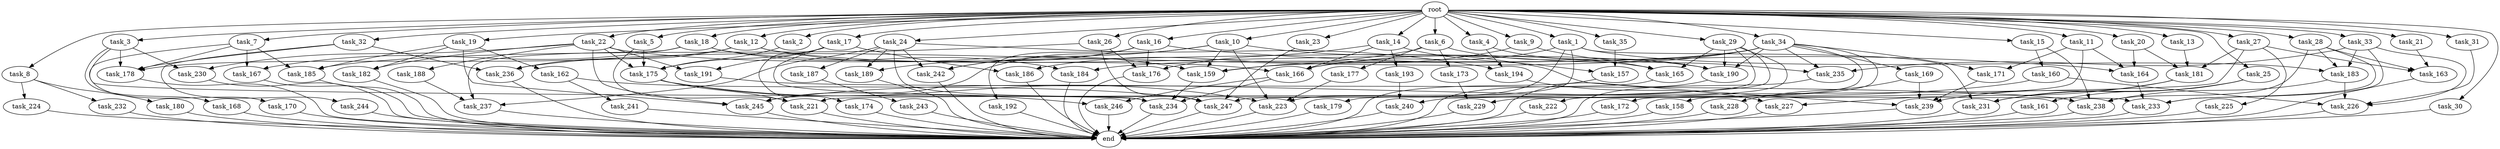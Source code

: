digraph G {
  root [size="0.000000"];
  task_1 [size="2.048000"];
  task_2 [size="2.048000"];
  task_3 [size="2.048000"];
  task_4 [size="2.048000"];
  task_5 [size="2.048000"];
  task_6 [size="2.048000"];
  task_7 [size="2.048000"];
  task_8 [size="2.048000"];
  task_9 [size="2.048000"];
  task_10 [size="2.048000"];
  task_11 [size="2.048000"];
  task_12 [size="2.048000"];
  task_13 [size="2.048000"];
  task_14 [size="2.048000"];
  task_15 [size="2.048000"];
  task_16 [size="2.048000"];
  task_17 [size="2.048000"];
  task_18 [size="2.048000"];
  task_19 [size="2.048000"];
  task_20 [size="2.048000"];
  task_21 [size="2.048000"];
  task_22 [size="2.048000"];
  task_23 [size="2.048000"];
  task_24 [size="2.048000"];
  task_25 [size="2.048000"];
  task_26 [size="2.048000"];
  task_27 [size="2.048000"];
  task_28 [size="2.048000"];
  task_29 [size="2.048000"];
  task_30 [size="2.048000"];
  task_31 [size="2.048000"];
  task_32 [size="2.048000"];
  task_33 [size="2.048000"];
  task_34 [size="2.048000"];
  task_35 [size="2.048000"];
  task_157 [size="343597383.680000"];
  task_158 [size="274877906.944000"];
  task_159 [size="3985729650.688000"];
  task_160 [size="1099511627.776000"];
  task_161 [size="1391569403.904000"];
  task_162 [size="1717986918.400000"];
  task_163 [size="1855425871.872000"];
  task_164 [size="3865470566.400000"];
  task_165 [size="1941325217.792000"];
  task_166 [size="652835028.992000"];
  task_167 [size="223338299.392000"];
  task_168 [size="68719476.736000"];
  task_169 [size="274877906.944000"];
  task_170 [size="68719476.736000"];
  task_171 [size="704374636.544000"];
  task_172 [size="274877906.944000"];
  task_173 [size="841813590.016000"];
  task_174 [size="1099511627.776000"];
  task_175 [size="3384434229.248000"];
  task_176 [size="1941325217.792000"];
  task_177 [size="841813590.016000"];
  task_178 [size="2010044694.528000"];
  task_179 [size="154618822.656000"];
  task_180 [size="1391569403.904000"];
  task_181 [size="2061584302.080000"];
  task_182 [size="1992864825.344000"];
  task_183 [size="2027224563.712000"];
  task_184 [size="429496729.600000"];
  task_185 [size="1941325217.792000"];
  task_186 [size="1941325217.792000"];
  task_187 [size="154618822.656000"];
  task_188 [size="274877906.944000"];
  task_189 [size="1872605741.056000"];
  task_190 [size="3109556322.304000"];
  task_191 [size="1374389534.720000"];
  task_192 [size="1717986918.400000"];
  task_193 [size="68719476.736000"];
  task_194 [size="1546188226.560000"];
  task_221 [size="2302102470.656000"];
  task_222 [size="274877906.944000"];
  task_223 [size="2783138807.808000"];
  task_224 [size="1391569403.904000"];
  task_225 [size="68719476.736000"];
  task_226 [size="2319282339.840000"];
  task_227 [size="2233382993.920000"];
  task_228 [size="841813590.016000"];
  task_229 [size="1529008357.376000"];
  task_230 [size="343597383.680000"];
  task_231 [size="2937757630.464000"];
  task_232 [size="1391569403.904000"];
  task_233 [size="3040836845.568000"];
  task_234 [size="2920577761.280000"];
  task_235 [size="704374636.544000"];
  task_236 [size="2147483648.000000"];
  task_237 [size="377957122.048000"];
  task_238 [size="5050881540.096000"];
  task_239 [size="4380866641.920000"];
  task_240 [size="549755813.888000"];
  task_241 [size="68719476.736000"];
  task_242 [size="3590592659.456000"];
  task_243 [size="68719476.736000"];
  task_244 [size="154618822.656000"];
  task_245 [size="3865470566.400000"];
  task_246 [size="2233382993.920000"];
  task_247 [size="1889785610.240000"];
  end [size="0.000000"];

  root -> task_1 [size="1.000000"];
  root -> task_2 [size="1.000000"];
  root -> task_3 [size="1.000000"];
  root -> task_4 [size="1.000000"];
  root -> task_5 [size="1.000000"];
  root -> task_6 [size="1.000000"];
  root -> task_7 [size="1.000000"];
  root -> task_8 [size="1.000000"];
  root -> task_9 [size="1.000000"];
  root -> task_10 [size="1.000000"];
  root -> task_11 [size="1.000000"];
  root -> task_12 [size="1.000000"];
  root -> task_13 [size="1.000000"];
  root -> task_14 [size="1.000000"];
  root -> task_15 [size="1.000000"];
  root -> task_16 [size="1.000000"];
  root -> task_17 [size="1.000000"];
  root -> task_18 [size="1.000000"];
  root -> task_19 [size="1.000000"];
  root -> task_20 [size="1.000000"];
  root -> task_21 [size="1.000000"];
  root -> task_22 [size="1.000000"];
  root -> task_23 [size="1.000000"];
  root -> task_24 [size="1.000000"];
  root -> task_25 [size="1.000000"];
  root -> task_26 [size="1.000000"];
  root -> task_27 [size="1.000000"];
  root -> task_28 [size="1.000000"];
  root -> task_29 [size="1.000000"];
  root -> task_30 [size="1.000000"];
  root -> task_31 [size="1.000000"];
  root -> task_32 [size="1.000000"];
  root -> task_33 [size="1.000000"];
  root -> task_34 [size="1.000000"];
  root -> task_35 [size="1.000000"];
  task_1 -> task_166 [size="75497472.000000"];
  task_1 -> task_179 [size="75497472.000000"];
  task_1 -> task_183 [size="75497472.000000"];
  task_1 -> task_223 [size="75497472.000000"];
  task_1 -> task_231 [size="75497472.000000"];
  task_2 -> task_175 [size="301989888.000000"];
  task_3 -> task_168 [size="33554432.000000"];
  task_3 -> task_178 [size="33554432.000000"];
  task_3 -> task_230 [size="33554432.000000"];
  task_3 -> task_233 [size="33554432.000000"];
  task_4 -> task_165 [size="679477248.000000"];
  task_4 -> task_194 [size="679477248.000000"];
  task_5 -> task_175 [size="679477248.000000"];
  task_5 -> task_221 [size="679477248.000000"];
  task_6 -> task_173 [size="411041792.000000"];
  task_6 -> task_177 [size="411041792.000000"];
  task_6 -> task_186 [size="411041792.000000"];
  task_6 -> task_190 [size="411041792.000000"];
  task_7 -> task_167 [size="33554432.000000"];
  task_7 -> task_170 [size="33554432.000000"];
  task_7 -> task_178 [size="33554432.000000"];
  task_7 -> task_185 [size="33554432.000000"];
  task_8 -> task_180 [size="679477248.000000"];
  task_8 -> task_224 [size="679477248.000000"];
  task_8 -> task_232 [size="679477248.000000"];
  task_9 -> task_159 [size="134217728.000000"];
  task_9 -> task_235 [size="134217728.000000"];
  task_10 -> task_159 [size="838860800.000000"];
  task_10 -> task_223 [size="838860800.000000"];
  task_10 -> task_239 [size="838860800.000000"];
  task_10 -> task_242 [size="838860800.000000"];
  task_10 -> task_245 [size="838860800.000000"];
  task_11 -> task_164 [size="209715200.000000"];
  task_11 -> task_171 [size="209715200.000000"];
  task_11 -> task_229 [size="209715200.000000"];
  task_12 -> task_159 [size="838860800.000000"];
  task_12 -> task_178 [size="838860800.000000"];
  task_12 -> task_190 [size="838860800.000000"];
  task_12 -> task_236 [size="838860800.000000"];
  task_13 -> task_181 [size="134217728.000000"];
  task_14 -> task_157 [size="33554432.000000"];
  task_14 -> task_166 [size="33554432.000000"];
  task_14 -> task_176 [size="33554432.000000"];
  task_14 -> task_193 [size="33554432.000000"];
  task_15 -> task_160 [size="536870912.000000"];
  task_15 -> task_238 [size="536870912.000000"];
  task_16 -> task_164 [size="838860800.000000"];
  task_16 -> task_176 [size="838860800.000000"];
  task_16 -> task_189 [size="838860800.000000"];
  task_16 -> task_192 [size="838860800.000000"];
  task_16 -> task_242 [size="838860800.000000"];
  task_17 -> task_174 [size="536870912.000000"];
  task_17 -> task_175 [size="536870912.000000"];
  task_17 -> task_186 [size="536870912.000000"];
  task_17 -> task_191 [size="536870912.000000"];
  task_17 -> task_234 [size="536870912.000000"];
  task_18 -> task_166 [size="75497472.000000"];
  task_18 -> task_167 [size="75497472.000000"];
  task_18 -> task_184 [size="75497472.000000"];
  task_18 -> task_237 [size="75497472.000000"];
  task_19 -> task_162 [size="838860800.000000"];
  task_19 -> task_182 [size="838860800.000000"];
  task_19 -> task_185 [size="838860800.000000"];
  task_19 -> task_245 [size="838860800.000000"];
  task_20 -> task_164 [size="838860800.000000"];
  task_20 -> task_181 [size="838860800.000000"];
  task_21 -> task_163 [size="33554432.000000"];
  task_22 -> task_165 [size="134217728.000000"];
  task_22 -> task_175 [size="134217728.000000"];
  task_22 -> task_182 [size="134217728.000000"];
  task_22 -> task_188 [size="134217728.000000"];
  task_22 -> task_191 [size="134217728.000000"];
  task_22 -> task_230 [size="134217728.000000"];
  task_22 -> task_245 [size="134217728.000000"];
  task_23 -> task_247 [size="679477248.000000"];
  task_24 -> task_187 [size="75497472.000000"];
  task_24 -> task_189 [size="75497472.000000"];
  task_24 -> task_194 [size="75497472.000000"];
  task_24 -> task_234 [size="75497472.000000"];
  task_24 -> task_237 [size="75497472.000000"];
  task_24 -> task_242 [size="75497472.000000"];
  task_25 -> task_161 [size="679477248.000000"];
  task_25 -> task_231 [size="679477248.000000"];
  task_25 -> task_239 [size="679477248.000000"];
  task_26 -> task_176 [size="75497472.000000"];
  task_26 -> task_185 [size="75497472.000000"];
  task_26 -> task_247 [size="75497472.000000"];
  task_27 -> task_163 [size="33554432.000000"];
  task_27 -> task_181 [size="33554432.000000"];
  task_27 -> task_221 [size="33554432.000000"];
  task_27 -> task_225 [size="33554432.000000"];
  task_28 -> task_163 [size="838860800.000000"];
  task_28 -> task_183 [size="838860800.000000"];
  task_28 -> task_233 [size="838860800.000000"];
  task_28 -> task_238 [size="838860800.000000"];
  task_29 -> task_165 [size="134217728.000000"];
  task_29 -> task_190 [size="134217728.000000"];
  task_29 -> task_222 [size="134217728.000000"];
  task_29 -> task_240 [size="134217728.000000"];
  task_29 -> task_247 [size="134217728.000000"];
  task_30 -> end [size="1.000000"];
  task_31 -> task_226 [size="301989888.000000"];
  task_32 -> task_178 [size="75497472.000000"];
  task_32 -> task_236 [size="75497472.000000"];
  task_32 -> task_244 [size="75497472.000000"];
  task_33 -> task_183 [size="75497472.000000"];
  task_33 -> task_226 [size="75497472.000000"];
  task_33 -> task_233 [size="75497472.000000"];
  task_33 -> task_235 [size="75497472.000000"];
  task_34 -> task_158 [size="134217728.000000"];
  task_34 -> task_159 [size="134217728.000000"];
  task_34 -> task_166 [size="134217728.000000"];
  task_34 -> task_169 [size="134217728.000000"];
  task_34 -> task_171 [size="134217728.000000"];
  task_34 -> task_172 [size="134217728.000000"];
  task_34 -> task_184 [size="134217728.000000"];
  task_34 -> task_190 [size="134217728.000000"];
  task_34 -> task_235 [size="134217728.000000"];
  task_34 -> task_236 [size="134217728.000000"];
  task_35 -> task_157 [size="134217728.000000"];
  task_157 -> end [size="1.000000"];
  task_158 -> end [size="1.000000"];
  task_159 -> task_234 [size="134217728.000000"];
  task_160 -> task_226 [size="75497472.000000"];
  task_160 -> task_245 [size="75497472.000000"];
  task_161 -> end [size="1.000000"];
  task_162 -> task_241 [size="33554432.000000"];
  task_162 -> task_247 [size="33554432.000000"];
  task_163 -> end [size="1.000000"];
  task_164 -> task_233 [size="536870912.000000"];
  task_165 -> end [size="1.000000"];
  task_166 -> task_234 [size="679477248.000000"];
  task_166 -> task_246 [size="679477248.000000"];
  task_167 -> end [size="1.000000"];
  task_168 -> end [size="1.000000"];
  task_169 -> task_228 [size="411041792.000000"];
  task_169 -> task_239 [size="411041792.000000"];
  task_170 -> end [size="1.000000"];
  task_171 -> task_239 [size="209715200.000000"];
  task_172 -> end [size="1.000000"];
  task_173 -> task_229 [size="536870912.000000"];
  task_174 -> end [size="1.000000"];
  task_175 -> task_221 [size="411041792.000000"];
  task_175 -> task_223 [size="411041792.000000"];
  task_175 -> task_246 [size="411041792.000000"];
  task_176 -> end [size="1.000000"];
  task_177 -> task_223 [size="33554432.000000"];
  task_178 -> end [size="1.000000"];
  task_179 -> end [size="1.000000"];
  task_180 -> end [size="1.000000"];
  task_181 -> task_227 [size="679477248.000000"];
  task_181 -> task_231 [size="679477248.000000"];
  task_182 -> end [size="1.000000"];
  task_183 -> task_226 [size="679477248.000000"];
  task_183 -> task_238 [size="679477248.000000"];
  task_184 -> end [size="1.000000"];
  task_185 -> end [size="1.000000"];
  task_186 -> end [size="1.000000"];
  task_187 -> task_243 [size="33554432.000000"];
  task_188 -> task_237 [size="33554432.000000"];
  task_189 -> end [size="1.000000"];
  task_190 -> end [size="1.000000"];
  task_191 -> task_238 [size="411041792.000000"];
  task_192 -> end [size="1.000000"];
  task_193 -> task_240 [size="134217728.000000"];
  task_194 -> task_227 [size="411041792.000000"];
  task_221 -> end [size="1.000000"];
  task_222 -> end [size="1.000000"];
  task_223 -> end [size="1.000000"];
  task_224 -> end [size="1.000000"];
  task_225 -> end [size="1.000000"];
  task_226 -> end [size="1.000000"];
  task_227 -> end [size="1.000000"];
  task_228 -> end [size="1.000000"];
  task_229 -> end [size="1.000000"];
  task_230 -> end [size="1.000000"];
  task_231 -> end [size="1.000000"];
  task_232 -> end [size="1.000000"];
  task_233 -> end [size="1.000000"];
  task_234 -> end [size="1.000000"];
  task_235 -> end [size="1.000000"];
  task_236 -> end [size="1.000000"];
  task_237 -> end [size="1.000000"];
  task_238 -> end [size="1.000000"];
  task_239 -> end [size="1.000000"];
  task_240 -> end [size="1.000000"];
  task_241 -> end [size="1.000000"];
  task_242 -> end [size="1.000000"];
  task_243 -> end [size="1.000000"];
  task_244 -> end [size="1.000000"];
  task_245 -> end [size="1.000000"];
  task_246 -> end [size="1.000000"];
  task_247 -> end [size="1.000000"];
}
